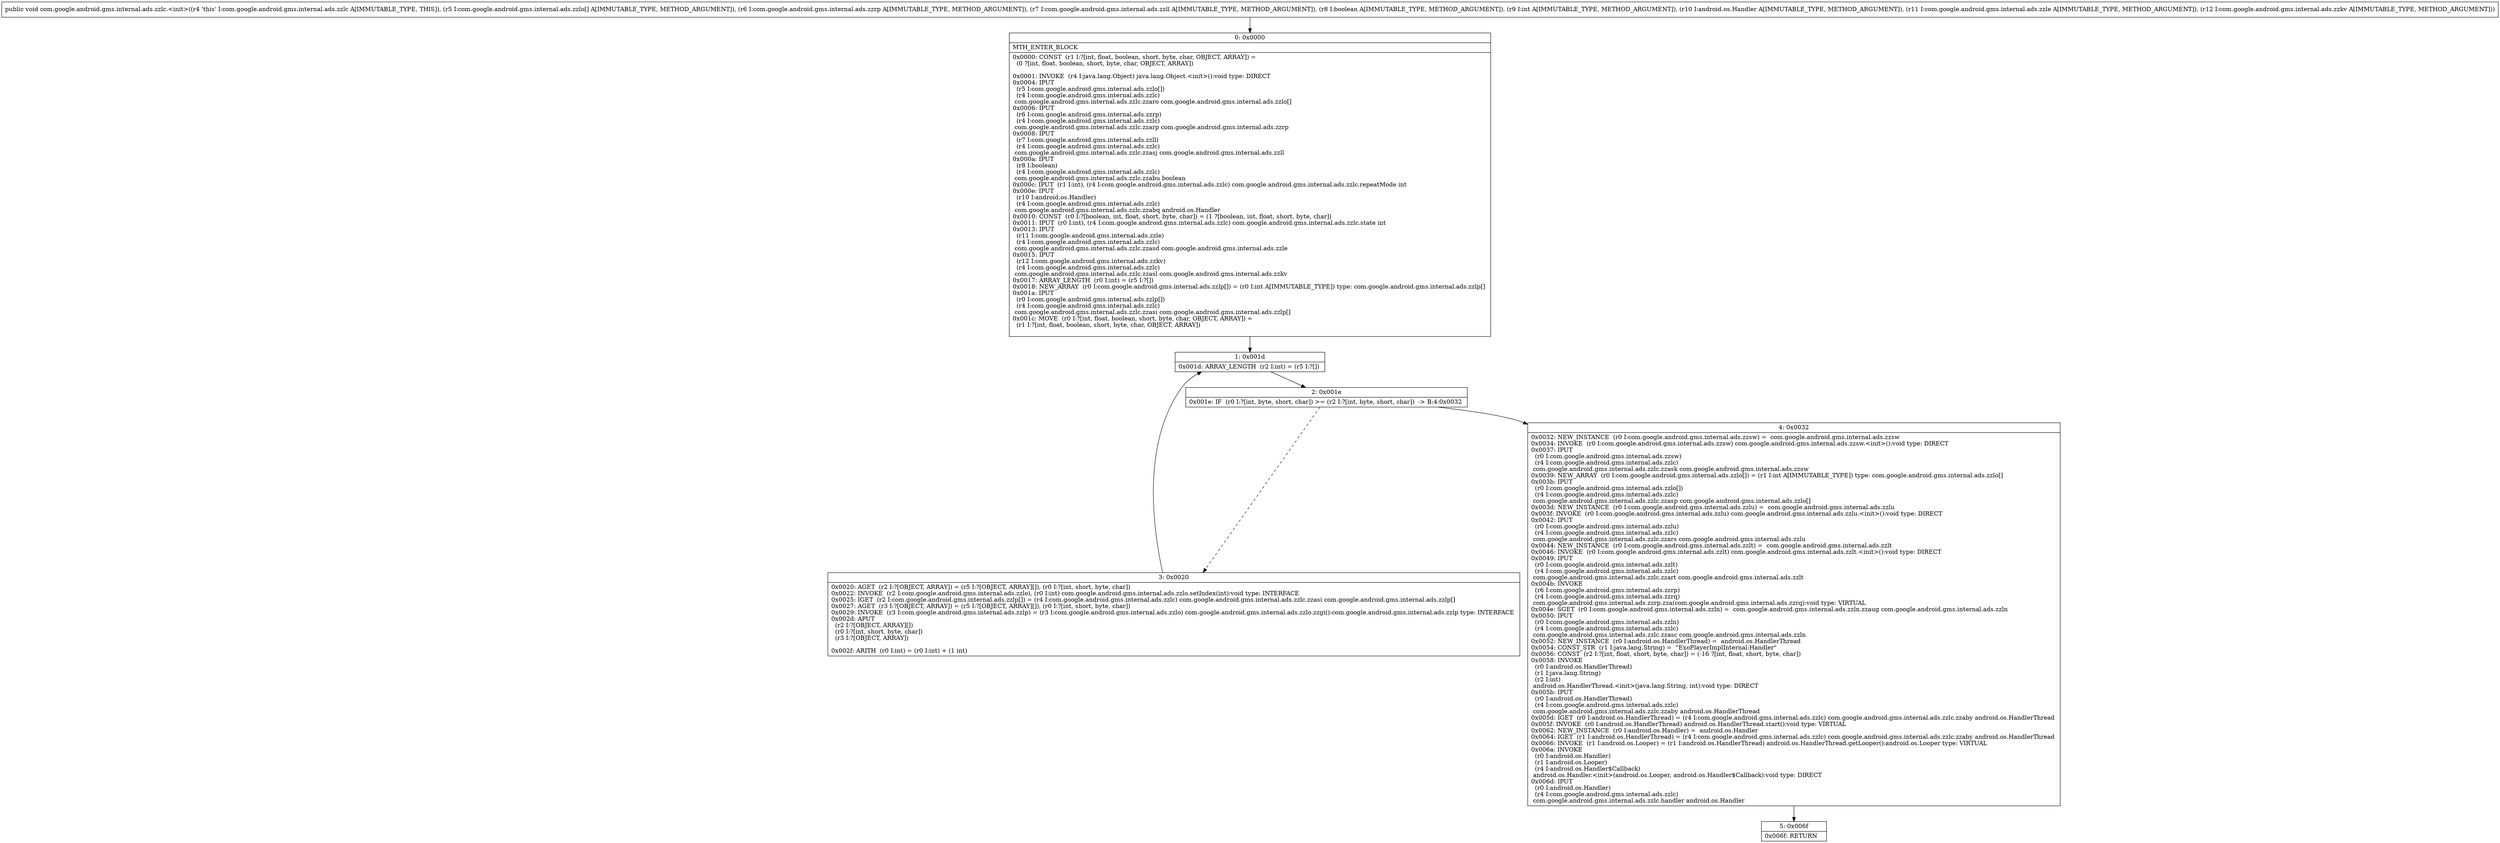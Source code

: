 digraph "CFG forcom.google.android.gms.internal.ads.zzlc.\<init\>([Lcom\/google\/android\/gms\/internal\/ads\/zzlo;Lcom\/google\/android\/gms\/internal\/ads\/zzrp;Lcom\/google\/android\/gms\/internal\/ads\/zzll;ZILandroid\/os\/Handler;Lcom\/google\/android\/gms\/internal\/ads\/zzle;Lcom\/google\/android\/gms\/internal\/ads\/zzkv;)V" {
Node_0 [shape=record,label="{0\:\ 0x0000|MTH_ENTER_BLOCK\l|0x0000: CONST  (r1 I:?[int, float, boolean, short, byte, char, OBJECT, ARRAY]) = \l  (0 ?[int, float, boolean, short, byte, char, OBJECT, ARRAY])\l \l0x0001: INVOKE  (r4 I:java.lang.Object) java.lang.Object.\<init\>():void type: DIRECT \l0x0004: IPUT  \l  (r5 I:com.google.android.gms.internal.ads.zzlo[])\l  (r4 I:com.google.android.gms.internal.ads.zzlc)\l com.google.android.gms.internal.ads.zzlc.zzaro com.google.android.gms.internal.ads.zzlo[] \l0x0006: IPUT  \l  (r6 I:com.google.android.gms.internal.ads.zzrp)\l  (r4 I:com.google.android.gms.internal.ads.zzlc)\l com.google.android.gms.internal.ads.zzlc.zzarp com.google.android.gms.internal.ads.zzrp \l0x0008: IPUT  \l  (r7 I:com.google.android.gms.internal.ads.zzll)\l  (r4 I:com.google.android.gms.internal.ads.zzlc)\l com.google.android.gms.internal.ads.zzlc.zzasj com.google.android.gms.internal.ads.zzll \l0x000a: IPUT  \l  (r8 I:boolean)\l  (r4 I:com.google.android.gms.internal.ads.zzlc)\l com.google.android.gms.internal.ads.zzlc.zzabu boolean \l0x000c: IPUT  (r1 I:int), (r4 I:com.google.android.gms.internal.ads.zzlc) com.google.android.gms.internal.ads.zzlc.repeatMode int \l0x000e: IPUT  \l  (r10 I:android.os.Handler)\l  (r4 I:com.google.android.gms.internal.ads.zzlc)\l com.google.android.gms.internal.ads.zzlc.zzabq android.os.Handler \l0x0010: CONST  (r0 I:?[boolean, int, float, short, byte, char]) = (1 ?[boolean, int, float, short, byte, char]) \l0x0011: IPUT  (r0 I:int), (r4 I:com.google.android.gms.internal.ads.zzlc) com.google.android.gms.internal.ads.zzlc.state int \l0x0013: IPUT  \l  (r11 I:com.google.android.gms.internal.ads.zzle)\l  (r4 I:com.google.android.gms.internal.ads.zzlc)\l com.google.android.gms.internal.ads.zzlc.zzasd com.google.android.gms.internal.ads.zzle \l0x0015: IPUT  \l  (r12 I:com.google.android.gms.internal.ads.zzkv)\l  (r4 I:com.google.android.gms.internal.ads.zzlc)\l com.google.android.gms.internal.ads.zzlc.zzasl com.google.android.gms.internal.ads.zzkv \l0x0017: ARRAY_LENGTH  (r0 I:int) = (r5 I:?[]) \l0x0018: NEW_ARRAY  (r0 I:com.google.android.gms.internal.ads.zzlp[]) = (r0 I:int A[IMMUTABLE_TYPE]) type: com.google.android.gms.internal.ads.zzlp[] \l0x001a: IPUT  \l  (r0 I:com.google.android.gms.internal.ads.zzlp[])\l  (r4 I:com.google.android.gms.internal.ads.zzlc)\l com.google.android.gms.internal.ads.zzlc.zzasi com.google.android.gms.internal.ads.zzlp[] \l0x001c: MOVE  (r0 I:?[int, float, boolean, short, byte, char, OBJECT, ARRAY]) = \l  (r1 I:?[int, float, boolean, short, byte, char, OBJECT, ARRAY])\l \l}"];
Node_1 [shape=record,label="{1\:\ 0x001d|0x001d: ARRAY_LENGTH  (r2 I:int) = (r5 I:?[]) \l}"];
Node_2 [shape=record,label="{2\:\ 0x001e|0x001e: IF  (r0 I:?[int, byte, short, char]) \>= (r2 I:?[int, byte, short, char])  \-\> B:4:0x0032 \l}"];
Node_3 [shape=record,label="{3\:\ 0x0020|0x0020: AGET  (r2 I:?[OBJECT, ARRAY]) = (r5 I:?[OBJECT, ARRAY][]), (r0 I:?[int, short, byte, char]) \l0x0022: INVOKE  (r2 I:com.google.android.gms.internal.ads.zzlo), (r0 I:int) com.google.android.gms.internal.ads.zzlo.setIndex(int):void type: INTERFACE \l0x0025: IGET  (r2 I:com.google.android.gms.internal.ads.zzlp[]) = (r4 I:com.google.android.gms.internal.ads.zzlc) com.google.android.gms.internal.ads.zzlc.zzasi com.google.android.gms.internal.ads.zzlp[] \l0x0027: AGET  (r3 I:?[OBJECT, ARRAY]) = (r5 I:?[OBJECT, ARRAY][]), (r0 I:?[int, short, byte, char]) \l0x0029: INVOKE  (r3 I:com.google.android.gms.internal.ads.zzlp) = (r3 I:com.google.android.gms.internal.ads.zzlo) com.google.android.gms.internal.ads.zzlo.zzgi():com.google.android.gms.internal.ads.zzlp type: INTERFACE \l0x002d: APUT  \l  (r2 I:?[OBJECT, ARRAY][])\l  (r0 I:?[int, short, byte, char])\l  (r3 I:?[OBJECT, ARRAY])\l \l0x002f: ARITH  (r0 I:int) = (r0 I:int) + (1 int) \l}"];
Node_4 [shape=record,label="{4\:\ 0x0032|0x0032: NEW_INSTANCE  (r0 I:com.google.android.gms.internal.ads.zzsw) =  com.google.android.gms.internal.ads.zzsw \l0x0034: INVOKE  (r0 I:com.google.android.gms.internal.ads.zzsw) com.google.android.gms.internal.ads.zzsw.\<init\>():void type: DIRECT \l0x0037: IPUT  \l  (r0 I:com.google.android.gms.internal.ads.zzsw)\l  (r4 I:com.google.android.gms.internal.ads.zzlc)\l com.google.android.gms.internal.ads.zzlc.zzask com.google.android.gms.internal.ads.zzsw \l0x0039: NEW_ARRAY  (r0 I:com.google.android.gms.internal.ads.zzlo[]) = (r1 I:int A[IMMUTABLE_TYPE]) type: com.google.android.gms.internal.ads.zzlo[] \l0x003b: IPUT  \l  (r0 I:com.google.android.gms.internal.ads.zzlo[])\l  (r4 I:com.google.android.gms.internal.ads.zzlc)\l com.google.android.gms.internal.ads.zzlc.zzasp com.google.android.gms.internal.ads.zzlo[] \l0x003d: NEW_INSTANCE  (r0 I:com.google.android.gms.internal.ads.zzlu) =  com.google.android.gms.internal.ads.zzlu \l0x003f: INVOKE  (r0 I:com.google.android.gms.internal.ads.zzlu) com.google.android.gms.internal.ads.zzlu.\<init\>():void type: DIRECT \l0x0042: IPUT  \l  (r0 I:com.google.android.gms.internal.ads.zzlu)\l  (r4 I:com.google.android.gms.internal.ads.zzlc)\l com.google.android.gms.internal.ads.zzlc.zzars com.google.android.gms.internal.ads.zzlu \l0x0044: NEW_INSTANCE  (r0 I:com.google.android.gms.internal.ads.zzlt) =  com.google.android.gms.internal.ads.zzlt \l0x0046: INVOKE  (r0 I:com.google.android.gms.internal.ads.zzlt) com.google.android.gms.internal.ads.zzlt.\<init\>():void type: DIRECT \l0x0049: IPUT  \l  (r0 I:com.google.android.gms.internal.ads.zzlt)\l  (r4 I:com.google.android.gms.internal.ads.zzlc)\l com.google.android.gms.internal.ads.zzlc.zzart com.google.android.gms.internal.ads.zzlt \l0x004b: INVOKE  \l  (r6 I:com.google.android.gms.internal.ads.zzrp)\l  (r4 I:com.google.android.gms.internal.ads.zzrq)\l com.google.android.gms.internal.ads.zzrp.zza(com.google.android.gms.internal.ads.zzrq):void type: VIRTUAL \l0x004e: SGET  (r0 I:com.google.android.gms.internal.ads.zzln) =  com.google.android.gms.internal.ads.zzln.zzaug com.google.android.gms.internal.ads.zzln \l0x0050: IPUT  \l  (r0 I:com.google.android.gms.internal.ads.zzln)\l  (r4 I:com.google.android.gms.internal.ads.zzlc)\l com.google.android.gms.internal.ads.zzlc.zzasc com.google.android.gms.internal.ads.zzln \l0x0052: NEW_INSTANCE  (r0 I:android.os.HandlerThread) =  android.os.HandlerThread \l0x0054: CONST_STR  (r1 I:java.lang.String) =  \"ExoPlayerImplInternal:Handler\" \l0x0056: CONST  (r2 I:?[int, float, short, byte, char]) = (\-16 ?[int, float, short, byte, char]) \l0x0058: INVOKE  \l  (r0 I:android.os.HandlerThread)\l  (r1 I:java.lang.String)\l  (r2 I:int)\l android.os.HandlerThread.\<init\>(java.lang.String, int):void type: DIRECT \l0x005b: IPUT  \l  (r0 I:android.os.HandlerThread)\l  (r4 I:com.google.android.gms.internal.ads.zzlc)\l com.google.android.gms.internal.ads.zzlc.zzaby android.os.HandlerThread \l0x005d: IGET  (r0 I:android.os.HandlerThread) = (r4 I:com.google.android.gms.internal.ads.zzlc) com.google.android.gms.internal.ads.zzlc.zzaby android.os.HandlerThread \l0x005f: INVOKE  (r0 I:android.os.HandlerThread) android.os.HandlerThread.start():void type: VIRTUAL \l0x0062: NEW_INSTANCE  (r0 I:android.os.Handler) =  android.os.Handler \l0x0064: IGET  (r1 I:android.os.HandlerThread) = (r4 I:com.google.android.gms.internal.ads.zzlc) com.google.android.gms.internal.ads.zzlc.zzaby android.os.HandlerThread \l0x0066: INVOKE  (r1 I:android.os.Looper) = (r1 I:android.os.HandlerThread) android.os.HandlerThread.getLooper():android.os.Looper type: VIRTUAL \l0x006a: INVOKE  \l  (r0 I:android.os.Handler)\l  (r1 I:android.os.Looper)\l  (r4 I:android.os.Handler$Callback)\l android.os.Handler.\<init\>(android.os.Looper, android.os.Handler$Callback):void type: DIRECT \l0x006d: IPUT  \l  (r0 I:android.os.Handler)\l  (r4 I:com.google.android.gms.internal.ads.zzlc)\l com.google.android.gms.internal.ads.zzlc.handler android.os.Handler \l}"];
Node_5 [shape=record,label="{5\:\ 0x006f|0x006f: RETURN   \l}"];
MethodNode[shape=record,label="{public void com.google.android.gms.internal.ads.zzlc.\<init\>((r4 'this' I:com.google.android.gms.internal.ads.zzlc A[IMMUTABLE_TYPE, THIS]), (r5 I:com.google.android.gms.internal.ads.zzlo[] A[IMMUTABLE_TYPE, METHOD_ARGUMENT]), (r6 I:com.google.android.gms.internal.ads.zzrp A[IMMUTABLE_TYPE, METHOD_ARGUMENT]), (r7 I:com.google.android.gms.internal.ads.zzll A[IMMUTABLE_TYPE, METHOD_ARGUMENT]), (r8 I:boolean A[IMMUTABLE_TYPE, METHOD_ARGUMENT]), (r9 I:int A[IMMUTABLE_TYPE, METHOD_ARGUMENT]), (r10 I:android.os.Handler A[IMMUTABLE_TYPE, METHOD_ARGUMENT]), (r11 I:com.google.android.gms.internal.ads.zzle A[IMMUTABLE_TYPE, METHOD_ARGUMENT]), (r12 I:com.google.android.gms.internal.ads.zzkv A[IMMUTABLE_TYPE, METHOD_ARGUMENT])) }"];
MethodNode -> Node_0;
Node_0 -> Node_1;
Node_1 -> Node_2;
Node_2 -> Node_3[style=dashed];
Node_2 -> Node_4;
Node_3 -> Node_1;
Node_4 -> Node_5;
}

